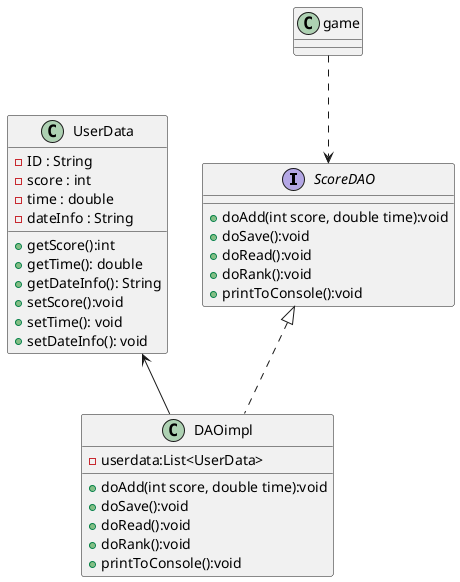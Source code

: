 @startuml
'https://plantuml.com/class-diagram



interface ScoreDAO{
    + doAdd(int score, double time):void
    + doSave():void
    + doRead():void
    + doRank():void
    + printToConsole():void

}



ScoreDAO <|.. DAOimpl
UserData <-- DAOimpl
game ..> ScoreDAO



class DAOimpl {
    - userdata:List<UserData>
    + doAdd(int score, double time):void
    + doSave():void
    + doRead():void
    + doRank():void
    + printToConsole():void

}

class UserData{
    - ID : String
    - score : int
    - time : double
    - dateInfo : String
    + getScore():int
    + getTime(): double
    + getDateInfo(): String
    + setScore():void
    + setTime(): void
    + setDateInfo(): void
}

@enduml